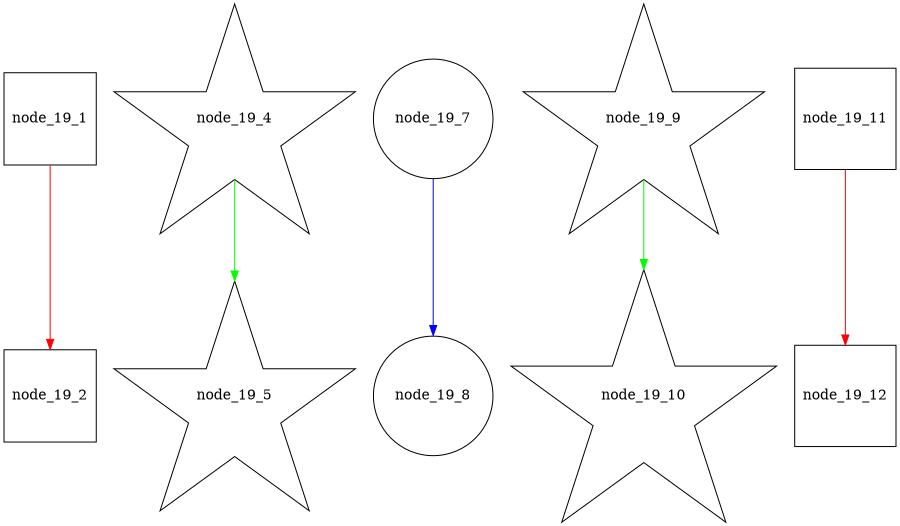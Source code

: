 digraph graph_19
{
	size = "6,6"

	node [shape = square]
	edge [color = red]

	node_19_1 -> node_19_2

	subgraph subgraph_19_3
	{
		node [shape = star]
		edge [color = green]

		node_19_4 -> node_19_5

		subgraph subgraph_19_6
		{
			node [shape = circle]
			edge [color = blue]

			node_19_7 -> node_19_8
		}

		node_19_9 -> node_19_10
	}

	node_19_11 -> node_19_12
}
